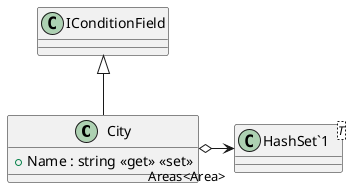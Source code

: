 @startuml
class City {
    + Name : string <<get>> <<set>>
}
class "HashSet`1"<T> {
}
IConditionField <|-- City
City o-> "Areas<Area>" "HashSet`1"
@enduml
